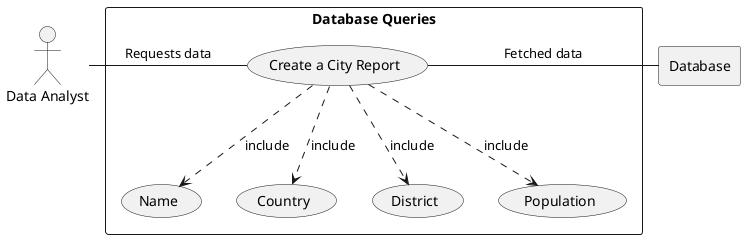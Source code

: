 @startuml

actor DataAnalyst as "Data Analyst"

rectangle Database

rectangle "Database Queries" {
    usecase Usecase1 as "Create a City Report"

    usecase column1 as "Name"

    usecase column2 as "Country"

    usecase column3 as "District"

    usecase column4 as "Population"

    DataAnalyst - Usecase1 : "Requests data"
    Usecase1 ..> column1 : include
    Usecase1 ..> column2 : include
    Usecase1 ..> column3 : include
    Usecase1 ..> column4 : include
    Usecase1 - Database : "Fetched data"
}

@enduml

